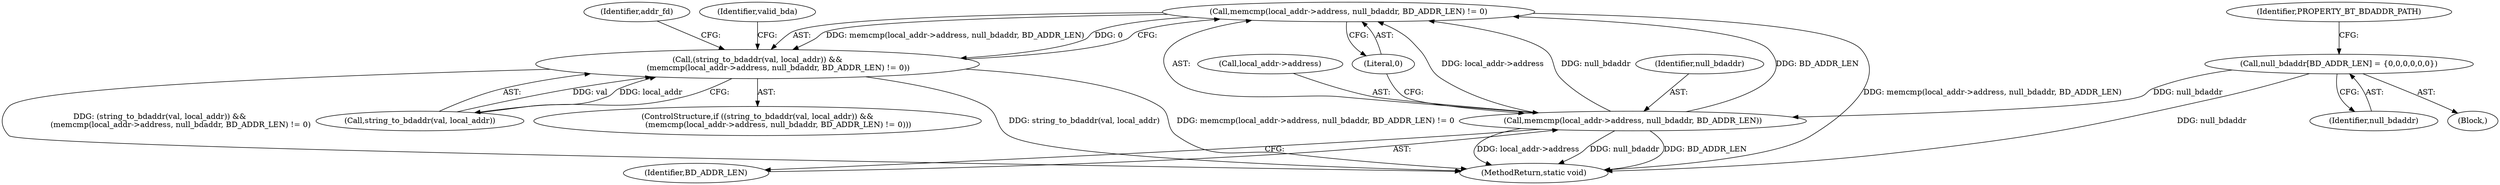 digraph "0_Android_472271b153c5dc53c28beac55480a8d8434b2d5c_12@API" {
"1000160" [label="(Call,memcmp(local_addr->address, null_bdaddr, BD_ADDR_LEN) != 0)"];
"1000161" [label="(Call,memcmp(local_addr->address, null_bdaddr, BD_ADDR_LEN))"];
"1000123" [label="(Call,null_bdaddr[BD_ADDR_LEN] = {0,0,0,0,0,0})"];
"1000156" [label="(Call,(string_to_bdaddr(val, local_addr)) &&\n                 (memcmp(local_addr->address, null_bdaddr, BD_ADDR_LEN) != 0))"];
"1000161" [label="(Call,memcmp(local_addr->address, null_bdaddr, BD_ADDR_LEN))"];
"1000124" [label="(Identifier,null_bdaddr)"];
"1000166" [label="(Identifier,BD_ADDR_LEN)"];
"1000155" [label="(ControlStructure,if ((string_to_bdaddr(val, local_addr)) &&\n                 (memcmp(local_addr->address, null_bdaddr, BD_ADDR_LEN) != 0)))"];
"1000177" [label="(Identifier,addr_fd)"];
"1000156" [label="(Call,(string_to_bdaddr(val, local_addr)) &&\n                 (memcmp(local_addr->address, null_bdaddr, BD_ADDR_LEN) != 0))"];
"1000170" [label="(Identifier,valid_bda)"];
"1000160" [label="(Call,memcmp(local_addr->address, null_bdaddr, BD_ADDR_LEN) != 0)"];
"1000110" [label="(Block,)"];
"1000162" [label="(Call,local_addr->address)"];
"1000167" [label="(Literal,0)"];
"1000165" [label="(Identifier,null_bdaddr)"];
"1000157" [label="(Call,string_to_bdaddr(val, local_addr))"];
"1000127" [label="(Identifier,PROPERTY_BT_BDADDR_PATH)"];
"1000347" [label="(MethodReturn,static void)"];
"1000123" [label="(Call,null_bdaddr[BD_ADDR_LEN] = {0,0,0,0,0,0})"];
"1000160" -> "1000156"  [label="AST: "];
"1000160" -> "1000167"  [label="CFG: "];
"1000161" -> "1000160"  [label="AST: "];
"1000167" -> "1000160"  [label="AST: "];
"1000156" -> "1000160"  [label="CFG: "];
"1000160" -> "1000347"  [label="DDG: memcmp(local_addr->address, null_bdaddr, BD_ADDR_LEN)"];
"1000160" -> "1000156"  [label="DDG: memcmp(local_addr->address, null_bdaddr, BD_ADDR_LEN)"];
"1000160" -> "1000156"  [label="DDG: 0"];
"1000161" -> "1000160"  [label="DDG: local_addr->address"];
"1000161" -> "1000160"  [label="DDG: null_bdaddr"];
"1000161" -> "1000160"  [label="DDG: BD_ADDR_LEN"];
"1000161" -> "1000166"  [label="CFG: "];
"1000162" -> "1000161"  [label="AST: "];
"1000165" -> "1000161"  [label="AST: "];
"1000166" -> "1000161"  [label="AST: "];
"1000167" -> "1000161"  [label="CFG: "];
"1000161" -> "1000347"  [label="DDG: BD_ADDR_LEN"];
"1000161" -> "1000347"  [label="DDG: local_addr->address"];
"1000161" -> "1000347"  [label="DDG: null_bdaddr"];
"1000123" -> "1000161"  [label="DDG: null_bdaddr"];
"1000123" -> "1000110"  [label="AST: "];
"1000123" -> "1000124"  [label="CFG: "];
"1000124" -> "1000123"  [label="AST: "];
"1000127" -> "1000123"  [label="CFG: "];
"1000123" -> "1000347"  [label="DDG: null_bdaddr"];
"1000156" -> "1000155"  [label="AST: "];
"1000156" -> "1000157"  [label="CFG: "];
"1000157" -> "1000156"  [label="AST: "];
"1000170" -> "1000156"  [label="CFG: "];
"1000177" -> "1000156"  [label="CFG: "];
"1000156" -> "1000347"  [label="DDG: string_to_bdaddr(val, local_addr)"];
"1000156" -> "1000347"  [label="DDG: memcmp(local_addr->address, null_bdaddr, BD_ADDR_LEN) != 0"];
"1000156" -> "1000347"  [label="DDG: (string_to_bdaddr(val, local_addr)) &&\n                 (memcmp(local_addr->address, null_bdaddr, BD_ADDR_LEN) != 0)"];
"1000157" -> "1000156"  [label="DDG: val"];
"1000157" -> "1000156"  [label="DDG: local_addr"];
}
